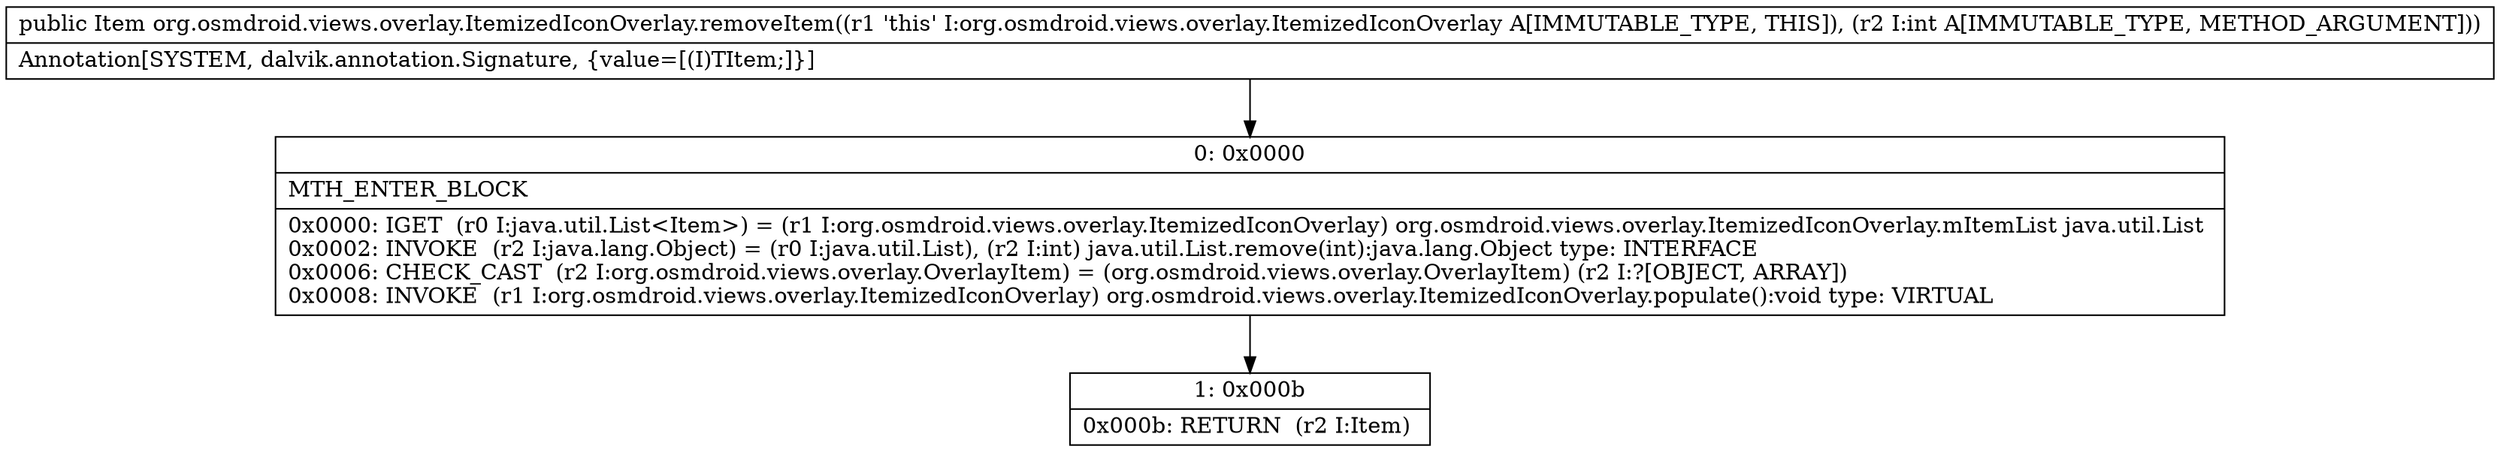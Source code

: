 digraph "CFG fororg.osmdroid.views.overlay.ItemizedIconOverlay.removeItem(I)Lorg\/osmdroid\/views\/overlay\/OverlayItem;" {
Node_0 [shape=record,label="{0\:\ 0x0000|MTH_ENTER_BLOCK\l|0x0000: IGET  (r0 I:java.util.List\<Item\>) = (r1 I:org.osmdroid.views.overlay.ItemizedIconOverlay) org.osmdroid.views.overlay.ItemizedIconOverlay.mItemList java.util.List \l0x0002: INVOKE  (r2 I:java.lang.Object) = (r0 I:java.util.List), (r2 I:int) java.util.List.remove(int):java.lang.Object type: INTERFACE \l0x0006: CHECK_CAST  (r2 I:org.osmdroid.views.overlay.OverlayItem) = (org.osmdroid.views.overlay.OverlayItem) (r2 I:?[OBJECT, ARRAY]) \l0x0008: INVOKE  (r1 I:org.osmdroid.views.overlay.ItemizedIconOverlay) org.osmdroid.views.overlay.ItemizedIconOverlay.populate():void type: VIRTUAL \l}"];
Node_1 [shape=record,label="{1\:\ 0x000b|0x000b: RETURN  (r2 I:Item) \l}"];
MethodNode[shape=record,label="{public Item org.osmdroid.views.overlay.ItemizedIconOverlay.removeItem((r1 'this' I:org.osmdroid.views.overlay.ItemizedIconOverlay A[IMMUTABLE_TYPE, THIS]), (r2 I:int A[IMMUTABLE_TYPE, METHOD_ARGUMENT]))  | Annotation[SYSTEM, dalvik.annotation.Signature, \{value=[(I)TItem;]\}]\l}"];
MethodNode -> Node_0;
Node_0 -> Node_1;
}

